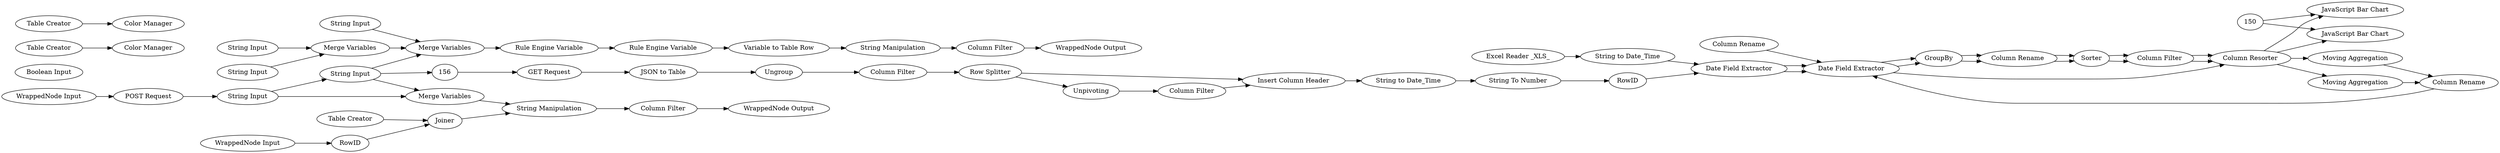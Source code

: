 digraph {
	111 [label="GET Request"]
	120 [label="POST Request"]
	123 [label="String Input"]
	126 [label="Merge Variables"]
	127 [label="String Manipulation"]
	128 [label="Variable to Table Row"]
	129 [label="WrappedNode Input"]
	130 [label="WrappedNode Output"]
	131 [label="Boolean Input"]
	132 [label="Merge Variables"]
	134 [label="Rule Engine Variable"]
	135 [label="Rule Engine Variable"]
	136 [label="Column Filter"]
	137 [label="String Input"]
	138 [label="String Input"]
	117 [label="JSON to Table"]
	118 [label="Column Filter"]
	133 [label="Moving Aggregation"]
	144 [label="JavaScript Bar Chart"]
	146 [label="JavaScript Bar Chart"]
	148 [label="Moving Aggregation"]
	88 [label="Column Rename"]
	91 [label=Joiner]
	94 [label="Missing Value"]
	101 [label="Column Rename"]
	95 [label="Table Creator"]
	98 [label="Color Manager"]
	99 [label="Table Creator"]
	100 [label="Color Manager"]
	89 [label=GroupBy]
	90 [label="Date Field Extractor"]
	91 [label="Date Field Extractor"]
	92 [label=Sorter]
	93 [label="Column Filter"]
	94 [label="Column Resorter"]
	104 [label="Column Rename"]
	105 [label="String to Date_Time"]
	89 [label=GroupBy]
	90 [label="Date Field Extractor"]
	91 [label="Date Field Extractor"]
	92 [label=Sorter]
	93 [label="Column Filter"]
	94 [label="Column Resorter"]
	104 [label="Column Rename"]
	61 [label="JSON to Table"]
	69 [label=Ungroup]
	70 [label="Column Filter"]
	71 [label="Row Splitter"]
	72 [label=Unpivoting]
	73 [label="Column Filter"]
	74 [label="Insert Column Header"]
	75 [label="String to Date_Time"]
	76 [label=RowID]
	77 [label="String To Number"]
	107 [label="String Manipulation"]
	108 [label="Table Creator"]
	109 [label="Merge Variables"]
	110 [label="Column Filter"]
	115 [label=Joiner]
	116 [label=RowID]
	117 [label="String Input"]
	118 [label="String Input"]
	121 [label="WrappedNode Output"]
	122 [label="WrappedNode Input"]
	157 [label="Excel Reader _XLS_"]
	123 -> 126
	126 -> 134
	127 -> 136
	128 -> 127
	118 -> 126
	132 -> 126
	134 -> 135
	135 -> 128
	136 -> 130
	137 -> 132
	138 -> 132
	117 -> 118
	88 -> 91
	91 -> 94
	101 -> 91
	95 -> 100
	99 -> 98
	89 -> 104
	90 -> 91
	91 -> 89
	92 -> 93
	93 -> 94
	104 -> 92
	105 -> 90
	89 -> 104
	90 -> 91
	91 -> 89
	92 -> 93
	93 -> 94
	104 -> 92
	61 -> 69
	69 -> 70
	70 -> 71
	71 -> 74
	71 -> 72
	72 -> 73
	73 -> 74
	74 -> 75
	75 -> 77
	77 -> 76
	107 -> 110
	108 -> 115
	109 -> 107
	110 -> 121
	115 -> 107
	116 -> 115
	117 -> 109
	118 -> 109
	122 -> 116
	111 -> 61
	120 -> 117
	129 -> 120
	118 -> 156
	133 -> 101
	148 -> 101
	94 -> 144
	94 -> 146
	150 -> 146
	150 -> 144
	94 -> 133
	94 -> 148
	76 -> 90
	156 -> 111
	157 -> 105
	rankdir=LR
}
